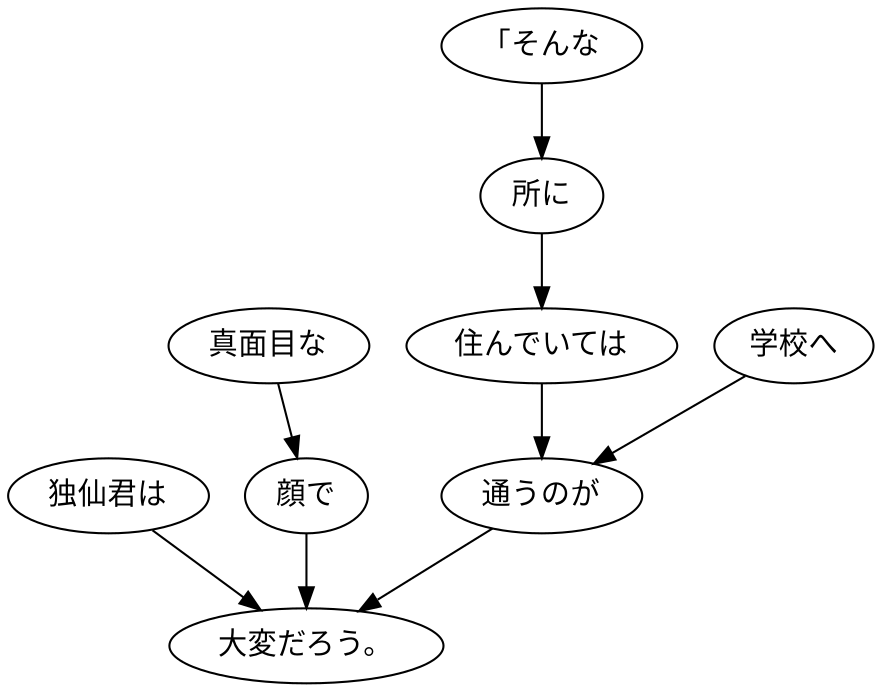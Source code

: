 digraph graph8005 {
	node0 [label="独仙君は"];
	node1 [label="真面目な"];
	node2 [label="顔で"];
	node3 [label="「そんな"];
	node4 [label="所に"];
	node5 [label="住んでいては"];
	node6 [label="学校へ"];
	node7 [label="通うのが"];
	node8 [label="大変だろう。"];
	node0 -> node8;
	node1 -> node2;
	node2 -> node8;
	node3 -> node4;
	node4 -> node5;
	node5 -> node7;
	node6 -> node7;
	node7 -> node8;
}
